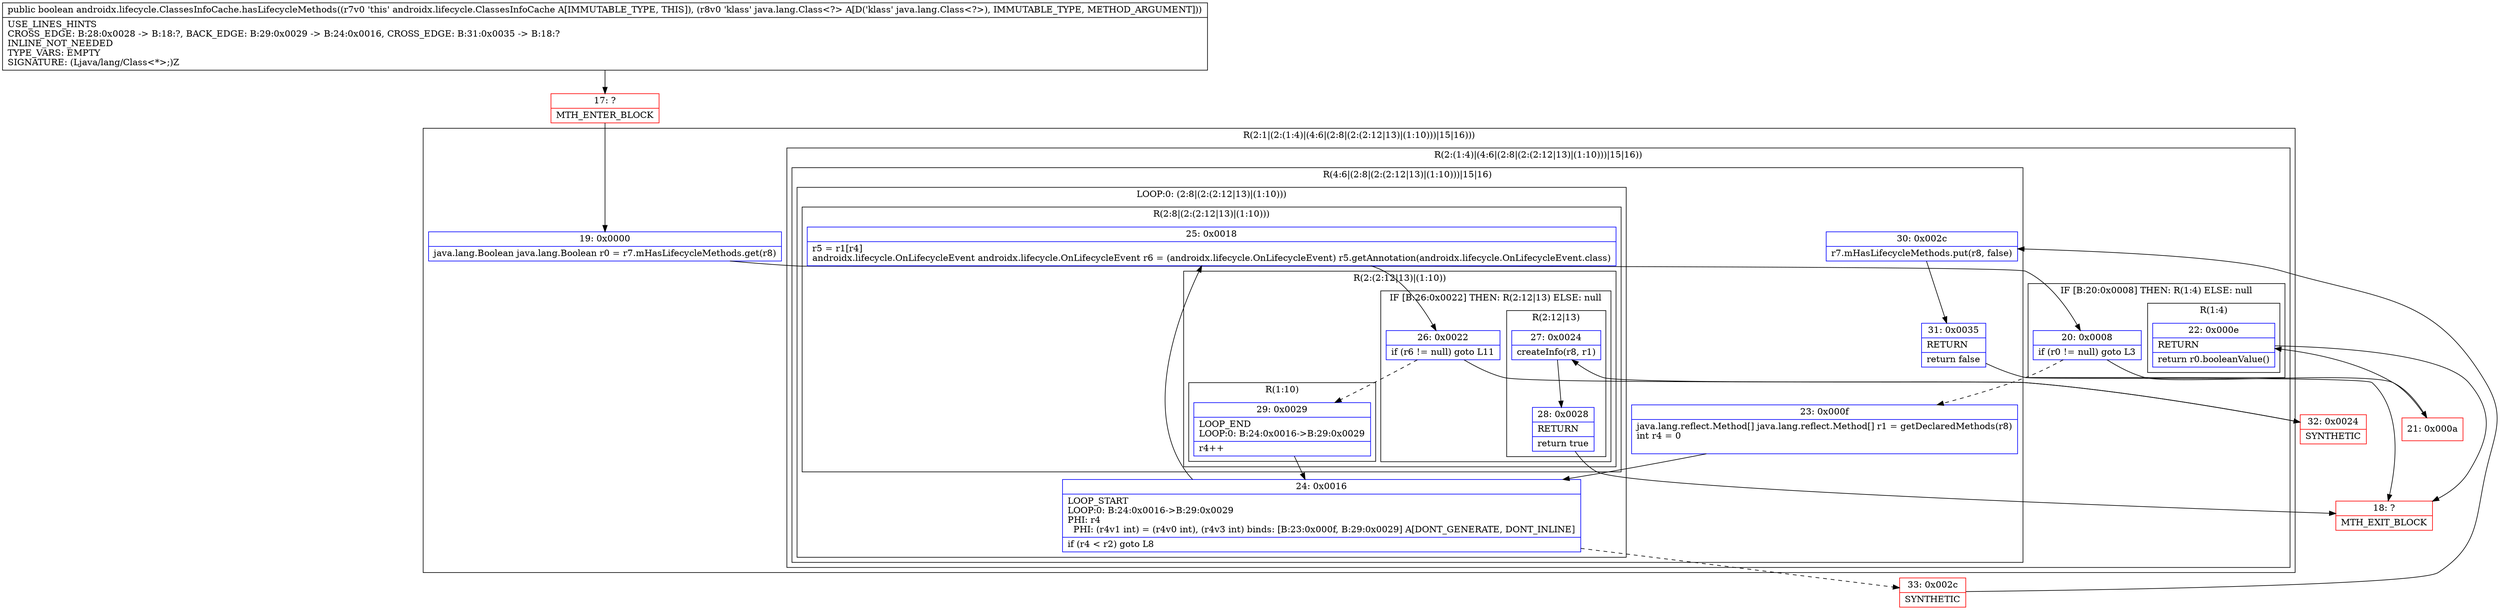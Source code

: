 digraph "CFG forandroidx.lifecycle.ClassesInfoCache.hasLifecycleMethods(Ljava\/lang\/Class;)Z" {
subgraph cluster_Region_39387031 {
label = "R(2:1|(2:(1:4)|(4:6|(2:8|(2:(2:12|13)|(1:10)))|15|16)))";
node [shape=record,color=blue];
Node_19 [shape=record,label="{19\:\ 0x0000|java.lang.Boolean java.lang.Boolean r0 = r7.mHasLifecycleMethods.get(r8)\l}"];
subgraph cluster_Region_1256773465 {
label = "R(2:(1:4)|(4:6|(2:8|(2:(2:12|13)|(1:10)))|15|16))";
node [shape=record,color=blue];
subgraph cluster_IfRegion_1337569906 {
label = "IF [B:20:0x0008] THEN: R(1:4) ELSE: null";
node [shape=record,color=blue];
Node_20 [shape=record,label="{20\:\ 0x0008|if (r0 != null) goto L3\l}"];
subgraph cluster_Region_261299804 {
label = "R(1:4)";
node [shape=record,color=blue];
Node_22 [shape=record,label="{22\:\ 0x000e|RETURN\l|return r0.booleanValue()\l}"];
}
}
subgraph cluster_Region_7980965 {
label = "R(4:6|(2:8|(2:(2:12|13)|(1:10)))|15|16)";
node [shape=record,color=blue];
Node_23 [shape=record,label="{23\:\ 0x000f|java.lang.reflect.Method[] java.lang.reflect.Method[] r1 = getDeclaredMethods(r8)\lint r4 = 0\l\l}"];
subgraph cluster_LoopRegion_1290446940 {
label = "LOOP:0: (2:8|(2:(2:12|13)|(1:10)))";
node [shape=record,color=blue];
Node_24 [shape=record,label="{24\:\ 0x0016|LOOP_START\lLOOP:0: B:24:0x0016\-\>B:29:0x0029\lPHI: r4 \l  PHI: (r4v1 int) = (r4v0 int), (r4v3 int) binds: [B:23:0x000f, B:29:0x0029] A[DONT_GENERATE, DONT_INLINE]\l|if (r4 \< r2) goto L8\l}"];
subgraph cluster_Region_1159214202 {
label = "R(2:8|(2:(2:12|13)|(1:10)))";
node [shape=record,color=blue];
Node_25 [shape=record,label="{25\:\ 0x0018|r5 = r1[r4]\landroidx.lifecycle.OnLifecycleEvent androidx.lifecycle.OnLifecycleEvent r6 = (androidx.lifecycle.OnLifecycleEvent) r5.getAnnotation(androidx.lifecycle.OnLifecycleEvent.class)\l}"];
subgraph cluster_Region_1926627926 {
label = "R(2:(2:12|13)|(1:10))";
node [shape=record,color=blue];
subgraph cluster_IfRegion_508301983 {
label = "IF [B:26:0x0022] THEN: R(2:12|13) ELSE: null";
node [shape=record,color=blue];
Node_26 [shape=record,label="{26\:\ 0x0022|if (r6 != null) goto L11\l}"];
subgraph cluster_Region_1202730121 {
label = "R(2:12|13)";
node [shape=record,color=blue];
Node_27 [shape=record,label="{27\:\ 0x0024|createInfo(r8, r1)\l}"];
Node_28 [shape=record,label="{28\:\ 0x0028|RETURN\l|return true\l}"];
}
}
subgraph cluster_Region_1346810845 {
label = "R(1:10)";
node [shape=record,color=blue];
Node_29 [shape=record,label="{29\:\ 0x0029|LOOP_END\lLOOP:0: B:24:0x0016\-\>B:29:0x0029\l|r4++\l}"];
}
}
}
}
Node_30 [shape=record,label="{30\:\ 0x002c|r7.mHasLifecycleMethods.put(r8, false)\l}"];
Node_31 [shape=record,label="{31\:\ 0x0035|RETURN\l|return false\l}"];
}
}
}
Node_17 [shape=record,color=red,label="{17\:\ ?|MTH_ENTER_BLOCK\l}"];
Node_21 [shape=record,color=red,label="{21\:\ 0x000a}"];
Node_18 [shape=record,color=red,label="{18\:\ ?|MTH_EXIT_BLOCK\l}"];
Node_32 [shape=record,color=red,label="{32\:\ 0x0024|SYNTHETIC\l}"];
Node_33 [shape=record,color=red,label="{33\:\ 0x002c|SYNTHETIC\l}"];
MethodNode[shape=record,label="{public boolean androidx.lifecycle.ClassesInfoCache.hasLifecycleMethods((r7v0 'this' androidx.lifecycle.ClassesInfoCache A[IMMUTABLE_TYPE, THIS]), (r8v0 'klass' java.lang.Class\<?\> A[D('klass' java.lang.Class\<?\>), IMMUTABLE_TYPE, METHOD_ARGUMENT]))  | USE_LINES_HINTS\lCROSS_EDGE: B:28:0x0028 \-\> B:18:?, BACK_EDGE: B:29:0x0029 \-\> B:24:0x0016, CROSS_EDGE: B:31:0x0035 \-\> B:18:?\lINLINE_NOT_NEEDED\lTYPE_VARS: EMPTY\lSIGNATURE: (Ljava\/lang\/Class\<*\>;)Z\l}"];
MethodNode -> Node_17;Node_19 -> Node_20;
Node_20 -> Node_21;
Node_20 -> Node_23[style=dashed];
Node_22 -> Node_18;
Node_23 -> Node_24;
Node_24 -> Node_25;
Node_24 -> Node_33[style=dashed];
Node_25 -> Node_26;
Node_26 -> Node_29[style=dashed];
Node_26 -> Node_32;
Node_27 -> Node_28;
Node_28 -> Node_18;
Node_29 -> Node_24;
Node_30 -> Node_31;
Node_31 -> Node_18;
Node_17 -> Node_19;
Node_21 -> Node_22;
Node_32 -> Node_27;
Node_33 -> Node_30;
}

